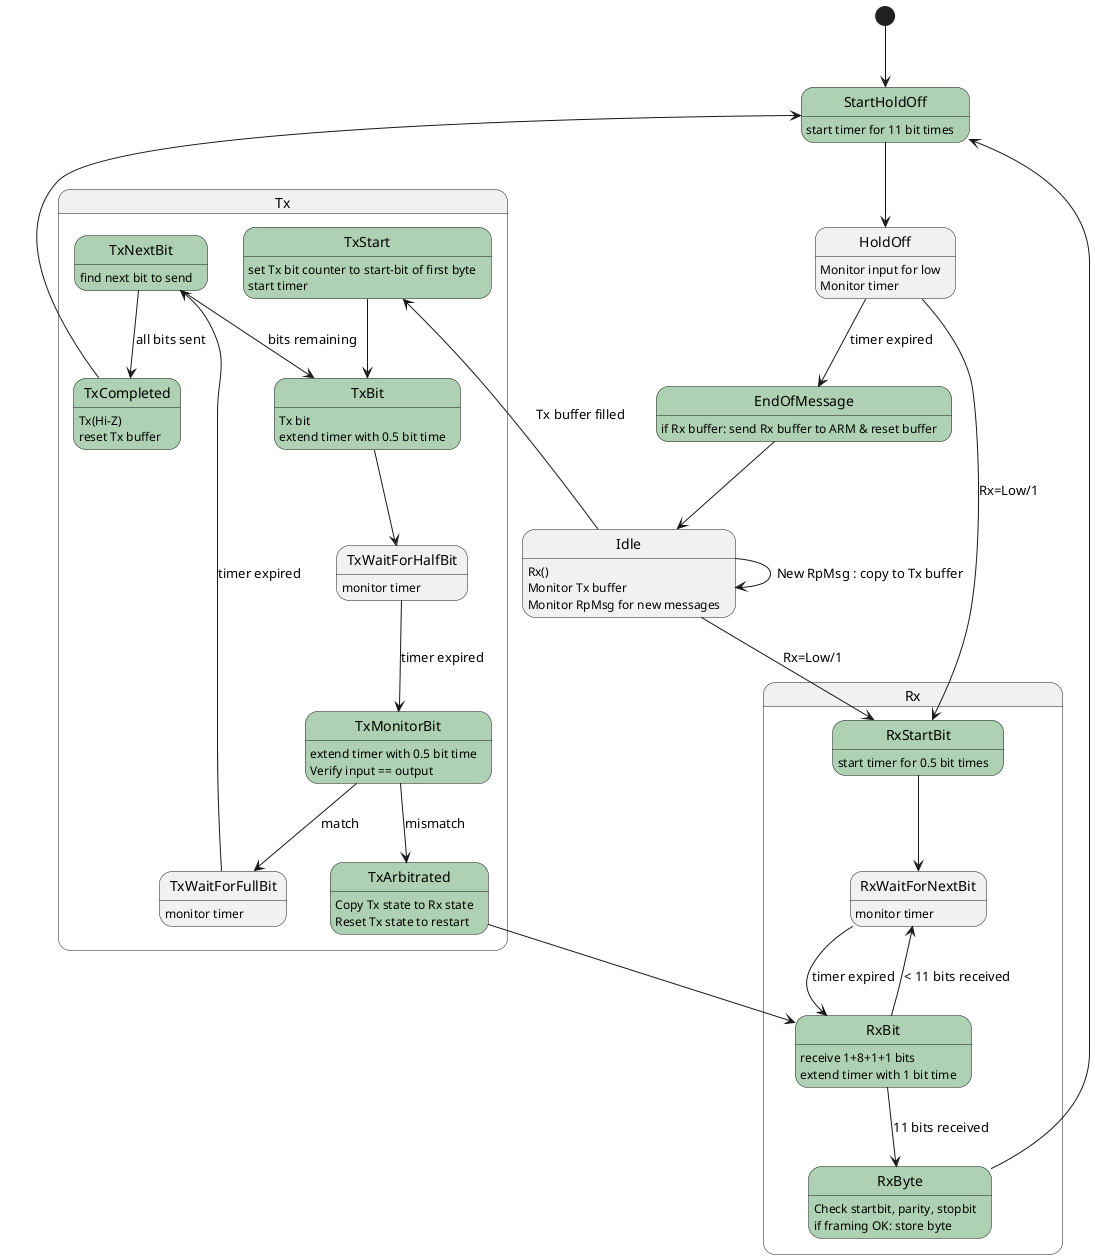 @startuml

skinparam stateBackgroundColor<<Once>> #ADD1B2

state HoldOff
state Idle
state StartHoldOff

state Rx {
	state RxStartBit <<Once>>
	RxStartBit : start timer for 0.5 bit times
	RxStartBit --> RxWaitForNextBit

	RxWaitForNextBit : monitor timer
	RxWaitForNextBit --> RxBit : timer expired

	state RxBit <<Once>>
	RxBit : receive 1+8+1+1 bits
	RxBit : extend timer with 1 bit time
	RxBit --> RxByte : 11 bits received
	RxBit --> RxWaitForNextBit : < 11 bits received

	state RxByte <<Once>>
	RxByte : Check startbit, parity, stopbit
	RxByte : if framing OK: store byte
	RxByte --> StartHoldOff
}

state Tx {
    state TxStart <<Once>>
    TxStart : set Tx bit counter to start-bit of first byte
    TxStart : start timer
    TxStart --> TxBit

	state TxNextBit <<Once>>
	TxNextBit : find next bit to send
	TxNextBit --> TxBit : bits remaining
	TxNextBit --> TxCompleted : all bits sent

	state TxBit <<Once>>
	TxBit : Tx bit
	TxBit : extend timer with 0.5 bit time
	TxBit --> TxWaitForHalfBit

	TxWaitForHalfBit : monitor timer
	TxWaitForHalfBit --> TxMonitorBit : timer expired

	state TxMonitorBit <<Once>>
	TxMonitorBit : extend timer with 0.5 bit time
	TxMonitorBit : Verify input == output
	TxMonitorBit --> TxWaitForFullBit : match
	TxMonitorBit --> TxArbitrated : mismatch

	TxWaitForFullBit : monitor timer
	TxWaitForFullBit -u-> TxNextBit : timer expired

	state TxCompleted <<Once>>
	TxCompleted : Tx(Hi-Z)
	TxCompleted : reset Tx buffer
	TxCompleted -u-> StartHoldOff

	state TxArbitrated <<Once>>
	TxArbitrated: Copy Tx state to Rx state
	TxArbitrated: Reset Tx state to restart
	TxArbitrated --> RxBit
}

' HoldOff/Idle needs to be defined after the Rx/Tx composite state,
' otherwise the RxStartBit gets rendered outside of the composite state

[*] --> StartHoldOff

state StartHoldOff <<Once>>
StartHoldOff : start timer for 11 bit times
StartHoldOff --> HoldOff

HoldOff : Monitor input for low
HoldOff --> RxStartBit : Rx=Low/1
HoldOff : Monitor timer
HoldOff --> EndOfMessage : timer expired

Idle : Rx()
Idle --> RxStartBit : Rx=Low/1
Idle : Monitor Tx buffer
Idle --> TxStart : Tx buffer filled
Idle : Monitor RpMsg for new messages
Idle --> Idle : New RpMsg : copy to Tx buffer

state EndOfMessage <<Once>>
EndOfMessage : if Rx buffer: send Rx buffer to ARM & reset buffer
EndOfMessage --> Idle

@enduml

